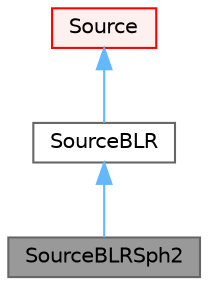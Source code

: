 digraph "SourceBLRSph2"
{
 // LATEX_PDF_SIZE
  bgcolor="transparent";
  edge [fontname=Helvetica,fontsize=10,labelfontname=Helvetica,labelfontsize=10];
  node [fontname=Helvetica,fontsize=10,shape=box,height=0.2,width=0.4];
  Node1 [id="Node000001",label="SourceBLRSph2",height=0.2,width=0.4,color="gray40", fillcolor="grey60", style="filled", fontcolor="black",tooltip="A source representing a BLR with a spherical symmetry and random velocity dispersion."];
  Node2 -> Node1 [id="edge3_Node000001_Node000002",dir="back",color="steelblue1",style="solid",tooltip=" "];
  Node2 [id="Node000002",label="SourceBLR",height=0.2,width=0.4,color="gray40", fillcolor="white", style="filled",URL="$class_source_b_l_r.html",tooltip="Base class for all sources representing the Broad Line Region (BLR) of a AGN/QSO."];
  Node3 -> Node2 [id="edge4_Node000002_Node000003",dir="back",color="steelblue1",style="solid",tooltip=" "];
  Node3 [id="Node000003",label="Source",height=0.2,width=0.4,color="red", fillcolor="#FFF0F0", style="filled",URL="$class_source.html",tooltip="Base class for all sources."];
}
